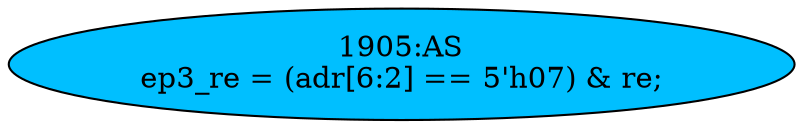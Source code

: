 strict digraph "" {
	node [label="\N"];
	"1905:AS"	 [ast="<pyverilog.vparser.ast.Assign object at 0x7f0a38d99590>",
		def_var="['ep3_re']",
		fillcolor=deepskyblue,
		label="1905:AS
ep3_re = (adr[6:2] == 5'h07) & re;",
		statements="[]",
		style=filled,
		typ=Assign,
		use_var="['adr', 're']"];
}
